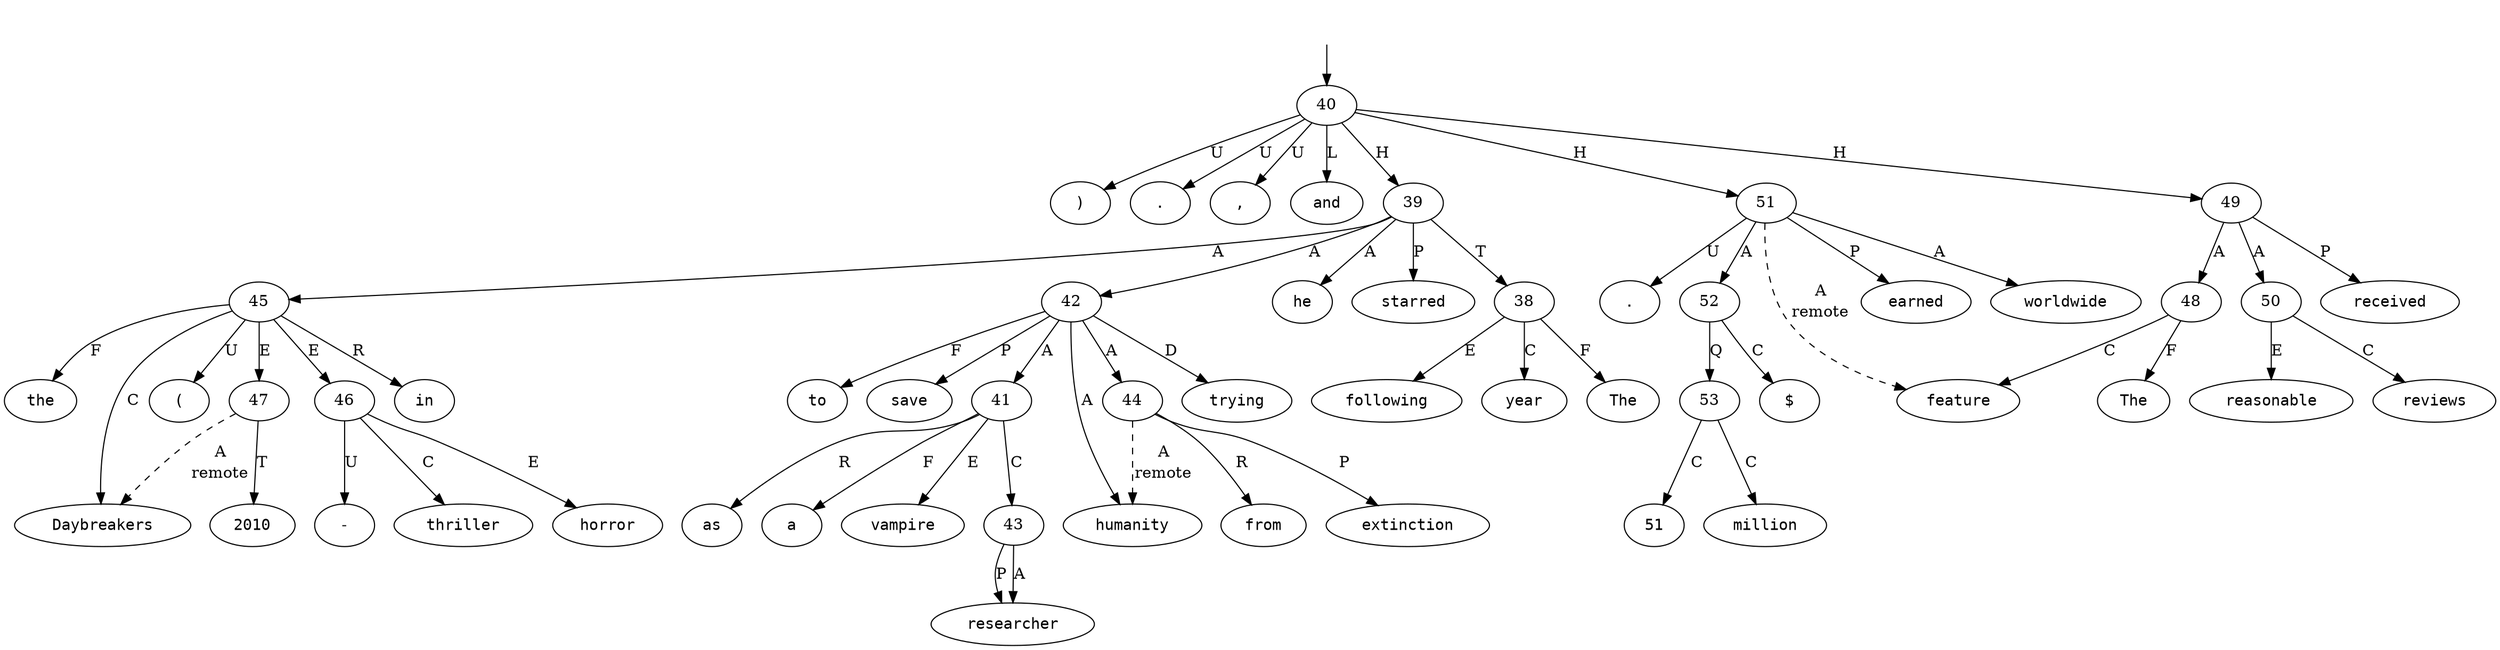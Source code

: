 digraph "249012" {
  top [ style=invis ];
  top -> 40;
  0 [ shape=oval, label=<<table align="center" border="0" cellspacing="0"><tr><td colspan="2"><font face="Courier">The</font></td></tr></table>> ];
  1 [ shape=oval, label=<<table align="center" border="0" cellspacing="0"><tr><td colspan="2"><font face="Courier">following</font></td></tr></table>> ];
  2 [ shape=oval, label=<<table align="center" border="0" cellspacing="0"><tr><td colspan="2"><font face="Courier">year</font></td></tr></table>> ];
  3 [ shape=oval, label=<<table align="center" border="0" cellspacing="0"><tr><td colspan="2"><font face="Courier">he</font></td></tr></table>> ];
  4 [ shape=oval, label=<<table align="center" border="0" cellspacing="0"><tr><td colspan="2"><font face="Courier">starred</font></td></tr></table>> ];
  5 [ shape=oval, label=<<table align="center" border="0" cellspacing="0"><tr><td colspan="2"><font face="Courier">as</font></td></tr></table>> ];
  6 [ shape=oval, label=<<table align="center" border="0" cellspacing="0"><tr><td colspan="2"><font face="Courier">a</font></td></tr></table>> ];
  7 [ shape=oval, label=<<table align="center" border="0" cellspacing="0"><tr><td colspan="2"><font face="Courier">vampire</font></td></tr></table>> ];
  8 [ shape=oval, label=<<table align="center" border="0" cellspacing="0"><tr><td colspan="2"><font face="Courier">researcher</font></td></tr></table>> ];
  9 [ shape=oval, label=<<table align="center" border="0" cellspacing="0"><tr><td colspan="2"><font face="Courier">trying</font></td></tr></table>> ];
  10 [ shape=oval, label=<<table align="center" border="0" cellspacing="0"><tr><td colspan="2"><font face="Courier">to</font></td></tr></table>> ];
  11 [ shape=oval, label=<<table align="center" border="0" cellspacing="0"><tr><td colspan="2"><font face="Courier">save</font></td></tr></table>> ];
  12 [ shape=oval, label=<<table align="center" border="0" cellspacing="0"><tr><td colspan="2"><font face="Courier">humanity</font></td></tr></table>> ];
  13 [ shape=oval, label=<<table align="center" border="0" cellspacing="0"><tr><td colspan="2"><font face="Courier">from</font></td></tr></table>> ];
  14 [ shape=oval, label=<<table align="center" border="0" cellspacing="0"><tr><td colspan="2"><font face="Courier">extinction</font></td></tr></table>> ];
  15 [ shape=oval, label=<<table align="center" border="0" cellspacing="0"><tr><td colspan="2"><font face="Courier">in</font></td></tr></table>> ];
  16 [ shape=oval, label=<<table align="center" border="0" cellspacing="0"><tr><td colspan="2"><font face="Courier">the</font></td></tr></table>> ];
  17 [ shape=oval, label=<<table align="center" border="0" cellspacing="0"><tr><td colspan="2"><font face="Courier">horror</font></td></tr></table>> ];
  18 [ shape=oval, label=<<table align="center" border="0" cellspacing="0"><tr><td colspan="2"><font face="Courier">-</font></td></tr></table>> ];
  19 [ shape=oval, label=<<table align="center" border="0" cellspacing="0"><tr><td colspan="2"><font face="Courier">thriller</font></td></tr></table>> ];
  20 [ shape=oval, label=<<table align="center" border="0" cellspacing="0"><tr><td colspan="2"><font face="Courier">Daybreakers</font></td></tr></table>> ];
  21 [ shape=oval, label=<<table align="center" border="0" cellspacing="0"><tr><td colspan="2"><font face="Courier">(</font></td></tr></table>> ];
  22 [ shape=oval, label=<<table align="center" border="0" cellspacing="0"><tr><td colspan="2"><font face="Courier">2010</font></td></tr></table>> ];
  23 [ shape=oval, label=<<table align="center" border="0" cellspacing="0"><tr><td colspan="2"><font face="Courier">)</font></td></tr></table>> ];
  24 [ shape=oval, label=<<table align="center" border="0" cellspacing="0"><tr><td colspan="2"><font face="Courier">.</font></td></tr></table>> ];
  25 [ shape=oval, label=<<table align="center" border="0" cellspacing="0"><tr><td colspan="2"><font face="Courier">The</font></td></tr></table>> ];
  26 [ shape=oval, label=<<table align="center" border="0" cellspacing="0"><tr><td colspan="2"><font face="Courier">feature</font></td></tr></table>> ];
  27 [ shape=oval, label=<<table align="center" border="0" cellspacing="0"><tr><td colspan="2"><font face="Courier">received</font></td></tr></table>> ];
  28 [ shape=oval, label=<<table align="center" border="0" cellspacing="0"><tr><td colspan="2"><font face="Courier">reasonable</font></td></tr></table>> ];
  29 [ shape=oval, label=<<table align="center" border="0" cellspacing="0"><tr><td colspan="2"><font face="Courier">reviews</font></td></tr></table>> ];
  30 [ shape=oval, label=<<table align="center" border="0" cellspacing="0"><tr><td colspan="2"><font face="Courier">,</font></td></tr></table>> ];
  31 [ shape=oval, label=<<table align="center" border="0" cellspacing="0"><tr><td colspan="2"><font face="Courier">and</font></td></tr></table>> ];
  32 [ shape=oval, label=<<table align="center" border="0" cellspacing="0"><tr><td colspan="2"><font face="Courier">earned</font></td></tr></table>> ];
  33 [ shape=oval, label=<<table align="center" border="0" cellspacing="0"><tr><td colspan="2"><font face="Courier">$</font></td></tr></table>> ];
  34 [ shape=oval, label=<<table align="center" border="0" cellspacing="0"><tr><td colspan="2"><font face="Courier">51</font></td></tr></table>> ];
  35 [ shape=oval, label=<<table align="center" border="0" cellspacing="0"><tr><td colspan="2"><font face="Courier">million</font></td></tr></table>> ];
  36 [ shape=oval, label=<<table align="center" border="0" cellspacing="0"><tr><td colspan="2"><font face="Courier">worldwide</font></td></tr></table>> ];
  37 [ shape=oval, label=<<table align="center" border="0" cellspacing="0"><tr><td colspan="2"><font face="Courier">.</font></td></tr></table>> ];
  38 -> 2 [ label="C" ];
  38 -> 0 [ label="F" ];
  38 -> 1 [ label="E" ];
  39 -> 4 [ label="P" ];
  39 -> 3 [ label="A" ];
  39 -> 45 [ label="A" ];
  39 -> 42 [ label="A" ];
  39 -> 38 [ label="T" ];
  40 -> 23 [ label="U" ];
  40 -> 39 [ label="H" ];
  40 -> 30 [ label="U" ];
  40 -> 51 [ label="H" ];
  40 -> 24 [ label="U" ];
  40 -> 31 [ label="L" ];
  40 -> 49 [ label="H" ];
  41 -> 5 [ label="R" ];
  41 -> 43 [ label="C" ];
  41 -> 6 [ label="F" ];
  41 -> 7 [ label="E" ];
  42 -> 10 [ label="F" ];
  42 -> 41 [ label="A" ];
  42 -> 44 [ label="A" ];
  42 -> 11 [ label="P" ];
  42 -> 9 [ label="D" ];
  42 -> 12 [ label="A" ];
  43 -> 8 [ label="P" ];
  43 -> 8 [ label="A" ];
  44 -> 13 [ label="R" ];
  44 -> 14 [ label="P" ];
  44 -> 12 [ label=<<table align="center" border="0" cellspacing="0"><tr><td colspan="1">A</td></tr><tr><td>remote</td></tr></table>>, style=dashed ];
  45 -> 16 [ label="F" ];
  45 -> 47 [ label="E" ];
  45 -> 15 [ label="R" ];
  45 -> 21 [ label="U" ];
  45 -> 46 [ label="E" ];
  45 -> 20 [ label="C" ];
  46 -> 17 [ label="E" ];
  46 -> 19 [ label="C" ];
  46 -> 18 [ label="U" ];
  47 -> 20 [ label=<<table align="center" border="0" cellspacing="0"><tr><td colspan="1">A</td></tr><tr><td>remote</td></tr></table>>, style=dashed ];
  47 -> 22 [ label="T" ];
  48 -> 26 [ label="C" ];
  48 -> 25 [ label="F" ];
  49 -> 50 [ label="A" ];
  49 -> 48 [ label="A" ];
  49 -> 27 [ label="P" ];
  50 -> 28 [ label="E" ];
  50 -> 29 [ label="C" ];
  51 -> 32 [ label="P" ];
  51 -> 37 [ label="U" ];
  51 -> 52 [ label="A" ];
  51 -> 36 [ label="A" ];
  51 -> 26 [ label=<<table align="center" border="0" cellspacing="0"><tr><td colspan="1">A</td></tr><tr><td>remote</td></tr></table>>, style=dashed ];
  52 -> 53 [ label="Q" ];
  52 -> 33 [ label="C" ];
  53 -> 34 [ label="C" ];
  53 -> 35 [ label="C" ];
}

